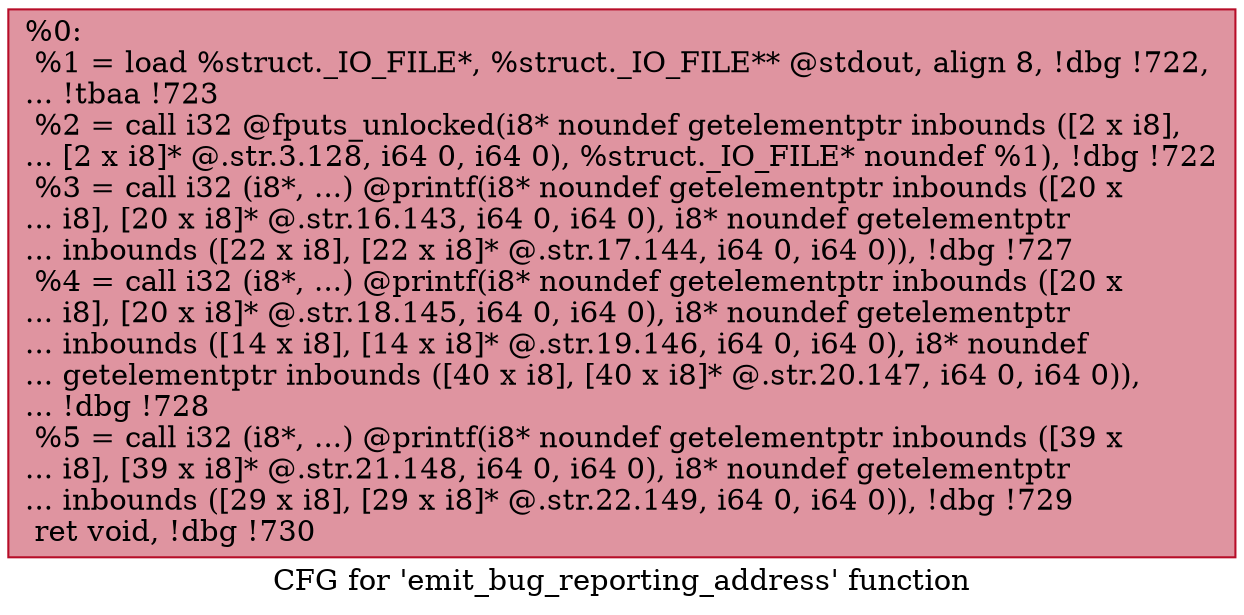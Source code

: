digraph "CFG for 'emit_bug_reporting_address' function" {
	label="CFG for 'emit_bug_reporting_address' function";

	Node0x252b1c0 [shape=record,color="#b70d28ff", style=filled, fillcolor="#b70d2870",label="{%0:\l  %1 = load %struct._IO_FILE*, %struct._IO_FILE** @stdout, align 8, !dbg !722,\l... !tbaa !723\l  %2 = call i32 @fputs_unlocked(i8* noundef getelementptr inbounds ([2 x i8],\l... [2 x i8]* @.str.3.128, i64 0, i64 0), %struct._IO_FILE* noundef %1), !dbg !722\l  %3 = call i32 (i8*, ...) @printf(i8* noundef getelementptr inbounds ([20 x\l... i8], [20 x i8]* @.str.16.143, i64 0, i64 0), i8* noundef getelementptr\l... inbounds ([22 x i8], [22 x i8]* @.str.17.144, i64 0, i64 0)), !dbg !727\l  %4 = call i32 (i8*, ...) @printf(i8* noundef getelementptr inbounds ([20 x\l... i8], [20 x i8]* @.str.18.145, i64 0, i64 0), i8* noundef getelementptr\l... inbounds ([14 x i8], [14 x i8]* @.str.19.146, i64 0, i64 0), i8* noundef\l... getelementptr inbounds ([40 x i8], [40 x i8]* @.str.20.147, i64 0, i64 0)),\l... !dbg !728\l  %5 = call i32 (i8*, ...) @printf(i8* noundef getelementptr inbounds ([39 x\l... i8], [39 x i8]* @.str.21.148, i64 0, i64 0), i8* noundef getelementptr\l... inbounds ([29 x i8], [29 x i8]* @.str.22.149, i64 0, i64 0)), !dbg !729\l  ret void, !dbg !730\l}"];
}
